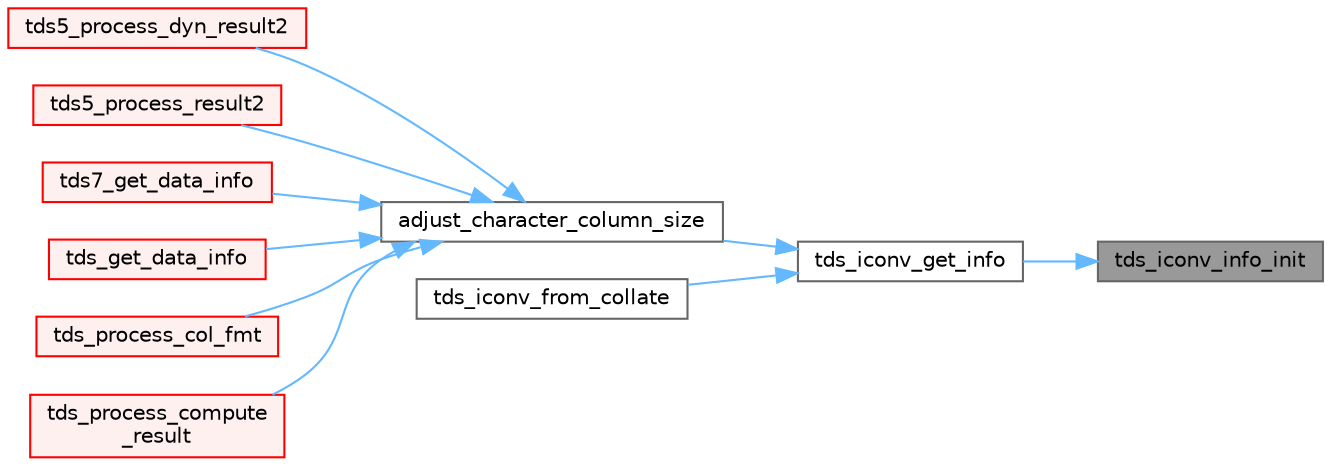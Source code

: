 digraph "tds_iconv_info_init"
{
 // LATEX_PDF_SIZE
  bgcolor="transparent";
  edge [fontname=Helvetica,fontsize=10,labelfontname=Helvetica,labelfontsize=10];
  node [fontname=Helvetica,fontsize=10,shape=box,height=0.2,width=0.4];
  rankdir="RL";
  Node1 [id="Node000001",label="tds_iconv_info_init",height=0.2,width=0.4,color="gray40", fillcolor="grey60", style="filled", fontcolor="black",tooltip="Open iconv descriptors to convert between character sets (both directions)."];
  Node1 -> Node2 [id="edge1_Node000001_Node000002",dir="back",color="steelblue1",style="solid",tooltip=" "];
  Node2 [id="Node000002",label="tds_iconv_get_info",height=0.2,width=0.4,color="grey40", fillcolor="white", style="filled",URL="$a00588.html#ga1639ccaa7e17c07457bcb37f313bc52f",tooltip="Get a iconv info structure, allocate and initialize if needed."];
  Node2 -> Node3 [id="edge2_Node000002_Node000003",dir="back",color="steelblue1",style="solid",tooltip=" "];
  Node3 [id="Node000003",label="adjust_character_column_size",height=0.2,width=0.4,color="grey40", fillcolor="white", style="filled",URL="$a00592.html#ga91770634ce8c0d6f1fe007b45da186fd",tooltip="Adjust column size according to client's encoding."];
  Node3 -> Node4 [id="edge3_Node000003_Node000004",dir="back",color="steelblue1",style="solid",tooltip=" "];
  Node4 [id="Node000004",label="tds5_process_dyn_result2",height=0.2,width=0.4,color="red", fillcolor="#FFF0F0", style="filled",URL="$a00592.html#gae688b515631141acfbc41bbb91c8b921",tooltip="Process new TDS 5.0 token for describing output parameters."];
  Node3 -> Node38 [id="edge4_Node000003_Node000038",dir="back",color="steelblue1",style="solid",tooltip=" "];
  Node38 [id="Node000038",label="tds5_process_result2",height=0.2,width=0.4,color="red", fillcolor="#FFF0F0", style="filled",URL="$a00592.html#gabe2bdd5a41ce067cb31aef18ff81cb1c",tooltip="tds5_process_result2() is the new TDS 5.0 result set processing routine."];
  Node3 -> Node39 [id="edge5_Node000003_Node000039",dir="back",color="steelblue1",style="solid",tooltip=" "];
  Node39 [id="Node000039",label="tds7_get_data_info",height=0.2,width=0.4,color="red", fillcolor="#FFF0F0", style="filled",URL="$a00592.html#ga07cee55fd522cca16fb59b7a8f0b1376",tooltip="Reads data information from wire."];
  Node3 -> Node42 [id="edge6_Node000003_Node000042",dir="back",color="steelblue1",style="solid",tooltip=" "];
  Node42 [id="Node000042",label="tds_get_data_info",height=0.2,width=0.4,color="red", fillcolor="#FFF0F0", style="filled",URL="$a00592.html#gad9b6b86f48be077fb44ac603845a0c27",tooltip="Reads data metadata from wire."];
  Node3 -> Node47 [id="edge7_Node000003_Node000047",dir="back",color="steelblue1",style="solid",tooltip=" "];
  Node47 [id="Node000047",label="tds_process_col_fmt",height=0.2,width=0.4,color="red", fillcolor="#FFF0F0", style="filled",URL="$a00592.html#ga4e3dd9d3614f5f0433b78b761dd68741",tooltip="tds_process_col_fmt() is the other half of result set processing under TDS 4.2."];
  Node3 -> Node48 [id="edge8_Node000003_Node000048",dir="back",color="steelblue1",style="solid",tooltip=" "];
  Node48 [id="Node000048",label="tds_process_compute\l_result",height=0.2,width=0.4,color="red", fillcolor="#FFF0F0", style="filled",URL="$a00592.html#gae3368ea80d0d8b13791ceb13ee5f19c9",tooltip="tds_process_compute_result() processes compute result sets."];
  Node2 -> Node49 [id="edge9_Node000002_Node000049",dir="back",color="steelblue1",style="solid",tooltip=" "];
  Node49 [id="Node000049",label="tds_iconv_from_collate",height=0.2,width=0.4,color="grey40", fillcolor="white", style="filled",URL="$a00588.html#ga9d433c15ab3738aa2a477a416330f49f",tooltip="Get iconv information from a LCID (to support different column encoding under MSSQL2K)"];
}
